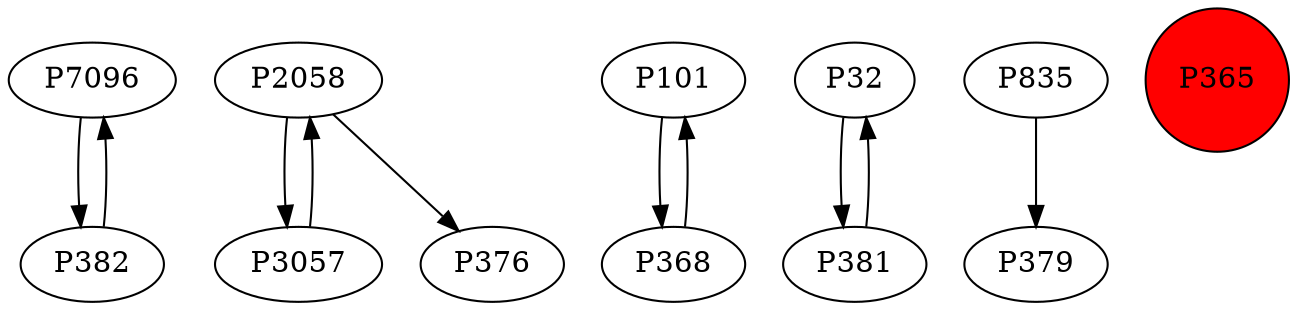 digraph {
	P7096 -> P382
	P2058 -> P3057
	P101 -> P368
	P368 -> P101
	P3057 -> P2058
	P32 -> P381
	P835 -> P379
	P2058 -> P376
	P382 -> P7096
	P381 -> P32
	P365 [shape=circle]
	P365 [style=filled]
	P365 [fillcolor=red]
}